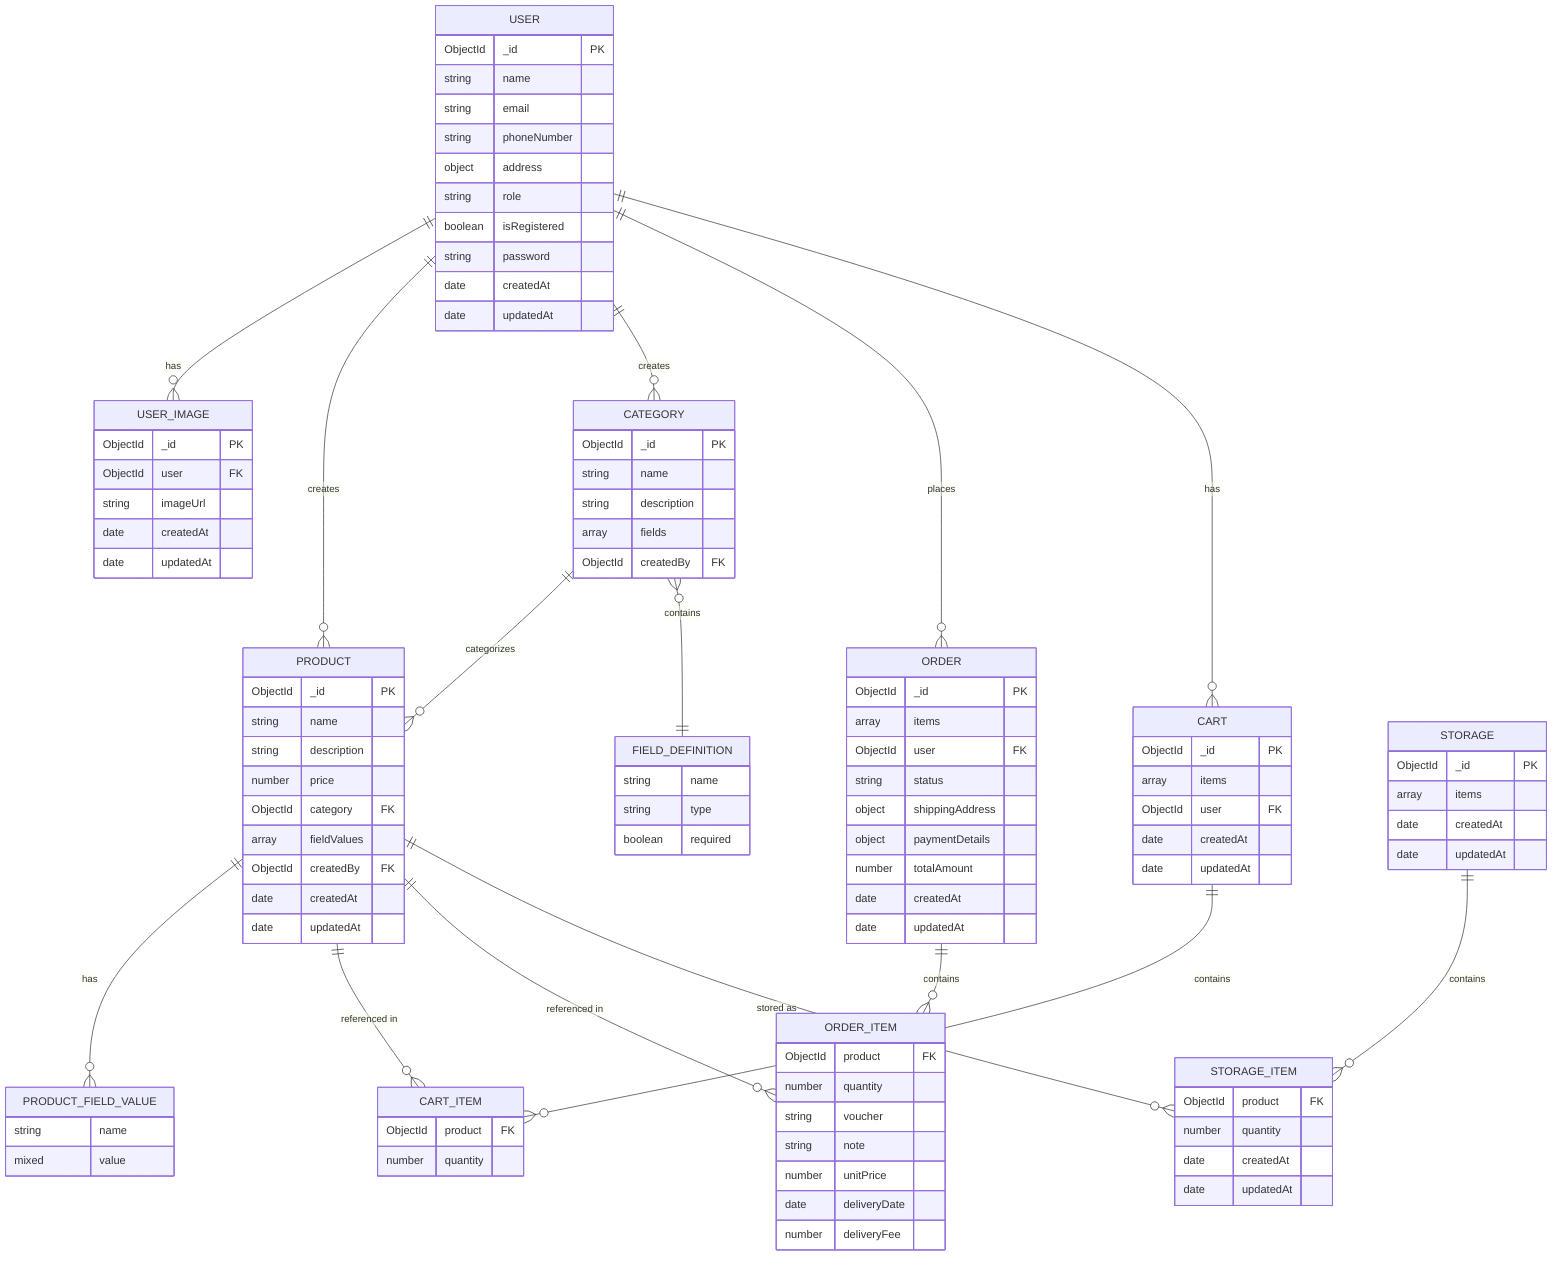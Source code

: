 erDiagram
    USER {
        ObjectId _id PK
        string name
        string email
        string phoneNumber
        object address
        string role
        boolean isRegistered
        string password
        date createdAt
        date updatedAt
    }
    
    USER_IMAGE {
        ObjectId _id PK
        ObjectId user FK
        string imageUrl
        date createdAt
        date updatedAt
    }
    
    CATEGORY {
        ObjectId _id PK
        string name
        string description
        array fields
        ObjectId createdBy FK
    }
    
    FIELD_DEFINITION {
        string name
        string type
        boolean required
    }
    
    PRODUCT {
        ObjectId _id PK
        string name
        string description
        number price
        ObjectId category FK
        array fieldValues
        ObjectId createdBy FK
        date createdAt
        date updatedAt
    }
    
    PRODUCT_FIELD_VALUE {
        string name
        mixed value
    }
    
    CART {
        ObjectId _id PK
        array items
        ObjectId user FK
        date createdAt
        date updatedAt
    }
    
    CART_ITEM {
        ObjectId product FK
        number quantity
    }
    
    ORDER {
        ObjectId _id PK
        array items
        ObjectId user FK
        string status
        object shippingAddress
        object paymentDetails
        number totalAmount
        date createdAt
        date updatedAt
    }
    
    ORDER_ITEM {
        ObjectId product FK
        number quantity
        string voucher
        string note
        number unitPrice
        date deliveryDate
        number deliveryFee
    }
    
    STORAGE {
        ObjectId _id PK
        array items
        date createdAt
        date updatedAt
    }
    
    STORAGE_ITEM {
        ObjectId product FK
        number quantity
        date createdAt
        date updatedAt
    }

    USER ||--o{ USER_IMAGE : "has"
    USER ||--o{ PRODUCT : "creates"
    USER ||--o{ CATEGORY : "creates"
    USER ||--o{ ORDER : "places"
    USER ||--o{ CART : "has"
    
    CATEGORY ||--o{ PRODUCT : "categorizes"
    CATEGORY }o--|| FIELD_DEFINITION : "contains"
    
    PRODUCT ||--o{ PRODUCT_FIELD_VALUE : "has"
    PRODUCT ||--o{ CART_ITEM : "referenced in"
    PRODUCT ||--o{ ORDER_ITEM : "referenced in"
    PRODUCT ||--o{ STORAGE_ITEM : "stored as"
    
    CART ||--o{ CART_ITEM : "contains"
    
    ORDER ||--o{ ORDER_ITEM : "contains"
    
    STORAGE ||--o{ STORAGE_ITEM : "contains"